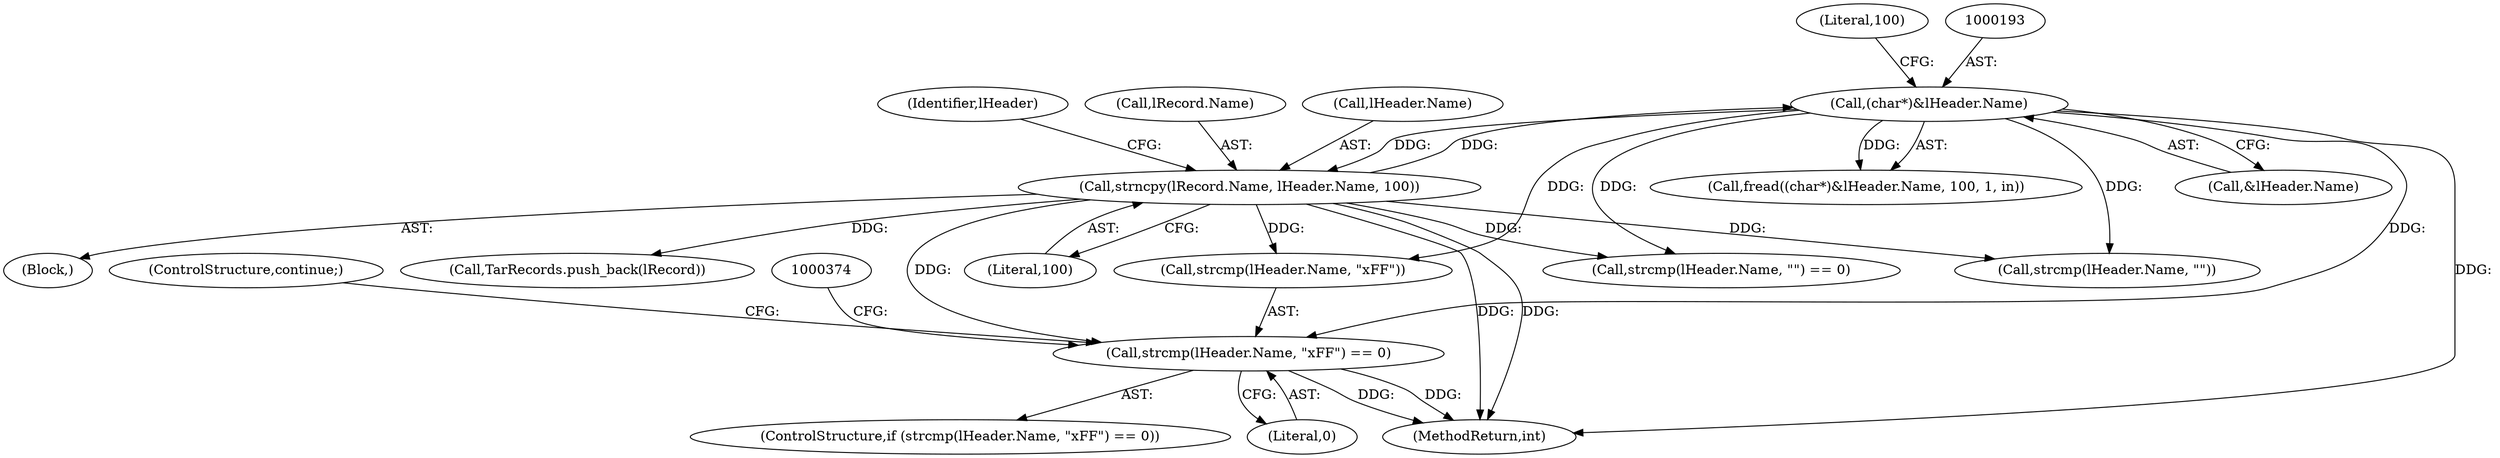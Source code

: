 digraph "0_savannah_40cc957f52e772f45125126439ba9333cf2d2998_0@API" {
"1000364" [label="(Call,strcmp(lHeader.Name, \"\xFF\") == 0)"];
"1000192" [label="(Call,(char*)&lHeader.Name)"];
"1000355" [label="(Call,strncpy(lRecord.Name, lHeader.Name, 100))"];
"1000362" [label="(Literal,100)"];
"1000390" [label="(Call,strcmp(lHeader.Name, \"\") == 0)"];
"1000355" [label="(Call,strncpy(lRecord.Name, lHeader.Name, 100))"];
"1000367" [label="(Identifier,lHeader)"];
"1000178" [label="(Block,)"];
"1000391" [label="(Call,strcmp(lHeader.Name, \"\"))"];
"1000356" [label="(Call,lRecord.Name)"];
"1000464" [label="(MethodReturn,int)"];
"1000191" [label="(Call,fread((char*)&lHeader.Name, 100, 1, in))"];
"1000365" [label="(Call,strcmp(lHeader.Name, \"\xFF\"))"];
"1000198" [label="(Literal,100)"];
"1000359" [label="(Call,lHeader.Name)"];
"1000371" [label="(ControlStructure,continue;)"];
"1000194" [label="(Call,&lHeader.Name)"];
"1000192" [label="(Call,(char*)&lHeader.Name)"];
"1000444" [label="(Call,TarRecords.push_back(lRecord))"];
"1000364" [label="(Call,strcmp(lHeader.Name, \"\xFF\") == 0)"];
"1000363" [label="(ControlStructure,if (strcmp(lHeader.Name, \"\xFF\") == 0))"];
"1000370" [label="(Literal,0)"];
"1000364" -> "1000363"  [label="AST: "];
"1000364" -> "1000370"  [label="CFG: "];
"1000365" -> "1000364"  [label="AST: "];
"1000370" -> "1000364"  [label="AST: "];
"1000371" -> "1000364"  [label="CFG: "];
"1000374" -> "1000364"  [label="CFG: "];
"1000364" -> "1000464"  [label="DDG: "];
"1000364" -> "1000464"  [label="DDG: "];
"1000192" -> "1000364"  [label="DDG: "];
"1000355" -> "1000364"  [label="DDG: "];
"1000192" -> "1000191"  [label="AST: "];
"1000192" -> "1000194"  [label="CFG: "];
"1000193" -> "1000192"  [label="AST: "];
"1000194" -> "1000192"  [label="AST: "];
"1000198" -> "1000192"  [label="CFG: "];
"1000192" -> "1000464"  [label="DDG: "];
"1000192" -> "1000191"  [label="DDG: "];
"1000355" -> "1000192"  [label="DDG: "];
"1000192" -> "1000355"  [label="DDG: "];
"1000192" -> "1000365"  [label="DDG: "];
"1000192" -> "1000390"  [label="DDG: "];
"1000192" -> "1000391"  [label="DDG: "];
"1000355" -> "1000178"  [label="AST: "];
"1000355" -> "1000362"  [label="CFG: "];
"1000356" -> "1000355"  [label="AST: "];
"1000359" -> "1000355"  [label="AST: "];
"1000362" -> "1000355"  [label="AST: "];
"1000367" -> "1000355"  [label="CFG: "];
"1000355" -> "1000464"  [label="DDG: "];
"1000355" -> "1000464"  [label="DDG: "];
"1000355" -> "1000365"  [label="DDG: "];
"1000355" -> "1000390"  [label="DDG: "];
"1000355" -> "1000391"  [label="DDG: "];
"1000355" -> "1000444"  [label="DDG: "];
}
